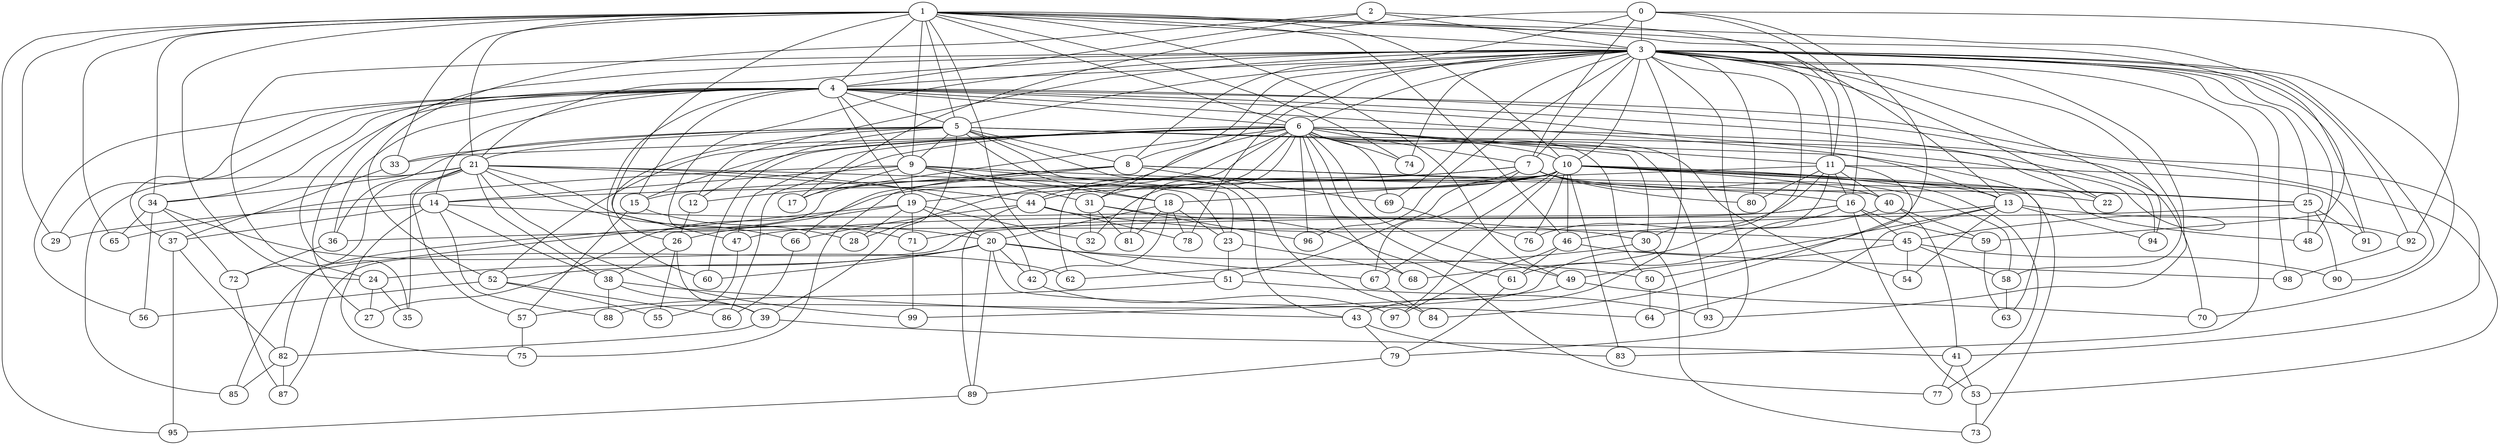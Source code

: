 strict graph "barabasi_albert_graph(100,3)" {
0;
1;
2;
3;
4;
5;
6;
7;
8;
9;
10;
11;
12;
13;
14;
15;
16;
17;
18;
19;
20;
21;
22;
23;
24;
25;
26;
27;
28;
29;
30;
31;
32;
33;
34;
35;
36;
37;
38;
39;
40;
41;
42;
43;
44;
45;
46;
47;
48;
49;
50;
51;
52;
53;
54;
55;
56;
57;
58;
59;
60;
61;
62;
63;
64;
65;
66;
67;
68;
69;
70;
71;
72;
73;
74;
75;
76;
77;
78;
79;
80;
81;
82;
83;
84;
85;
86;
87;
88;
89;
90;
91;
92;
93;
94;
95;
96;
97;
98;
99;
0 -- 3  [is_available=True, prob="0.880307932124"];
0 -- 7  [is_available=True, prob="0.942280826431"];
0 -- 8  [is_available=True, prob="0.0248190098339"];
0 -- 16  [is_available=True, prob="1.0"];
0 -- 17  [is_available=True, prob="1.0"];
0 -- 50  [is_available=True, prob="0.463686365373"];
0 -- 92  [is_available=True, prob="1.0"];
1 -- 33  [is_available=True, prob="0.0353894679308"];
1 -- 34  [is_available=True, prob="0.79595292214"];
1 -- 3  [is_available=True, prob="0.000114202725429"];
1 -- 4  [is_available=True, prob="0.377688039231"];
1 -- 5  [is_available=True, prob="0.0597604833654"];
1 -- 6  [is_available=True, prob="1.0"];
1 -- 65  [is_available=True, prob="0.841543314361"];
1 -- 9  [is_available=True, prob="0.539411564865"];
1 -- 10  [is_available=True, prob="1.0"];
1 -- 11  [is_available=True, prob="0.544152285781"];
1 -- 46  [is_available=True, prob="1.0"];
1 -- 47  [is_available=True, prob="1.0"];
1 -- 49  [is_available=True, prob="0.79113980808"];
1 -- 51  [is_available=True, prob="1.0"];
1 -- 74  [is_available=True, prob="0.540446252968"];
1 -- 21  [is_available=True, prob="0.766802825661"];
1 -- 24  [is_available=True, prob="0.97605761183"];
1 -- 59  [is_available=True, prob="0.809644523845"];
1 -- 92  [is_available=True, prob="0.738507459577"];
1 -- 29  [is_available=True, prob="1.0"];
1 -- 95  [is_available=True, prob="0.109062961735"];
2 -- 52  [is_available=True, prob="0.240639027863"];
2 -- 3  [is_available=True, prob="1.0"];
2 -- 4  [is_available=True, prob="0.95004966988"];
2 -- 13  [is_available=True, prob="0.130878555697"];
3 -- 4  [is_available=True, prob="0.114848403494"];
3 -- 5  [is_available=True, prob="0.764429985514"];
3 -- 6  [is_available=True, prob="0.38432693848"];
3 -- 7  [is_available=True, prob="0.180717899611"];
3 -- 8  [is_available=True, prob="0.0563288487543"];
3 -- 10  [is_available=True, prob="1.0"];
3 -- 11  [is_available=True, prob="0.402564708798"];
3 -- 12  [is_available=True, prob="0.452508584635"];
3 -- 20  [is_available=True, prob="0.571960719049"];
3 -- 21  [is_available=True, prob="0.4917338221"];
3 -- 22  [is_available=True, prob="1.0"];
3 -- 24  [is_available=True, prob="0.582838980006"];
3 -- 25  [is_available=True, prob="0.53046861664"];
3 -- 30  [is_available=True, prob="0.696490071276"];
3 -- 31  [is_available=True, prob="0.121827606978"];
3 -- 35  [is_available=True, prob="0.158835656862"];
3 -- 43  [is_available=True, prob="0.869216919149"];
3 -- 48  [is_available=True, prob="0.0780165318806"];
3 -- 58  [is_available=True, prob="1.0"];
3 -- 69  [is_available=True, prob="0.605366631559"];
3 -- 70  [is_available=True, prob="0.0408570455148"];
3 -- 74  [is_available=True, prob="1.0"];
3 -- 78  [is_available=True, prob="0.132676234479"];
3 -- 79  [is_available=True, prob="1.0"];
3 -- 80  [is_available=True, prob="0.915627604238"];
3 -- 83  [is_available=True, prob="0.709198057679"];
3 -- 90  [is_available=True, prob="0.575843625296"];
3 -- 91  [is_available=True, prob="1.0"];
3 -- 93  [is_available=True, prob="0.0975806804665"];
3 -- 94  [is_available=True, prob="0.71109574498"];
3 -- 96  [is_available=True, prob="0.861278068822"];
3 -- 98  [is_available=True, prob="1.0"];
4 -- 36  [is_available=True, prob="0.477257954142"];
4 -- 5  [is_available=True, prob="0.572450300302"];
4 -- 6  [is_available=True, prob="0.528122010348"];
4 -- 9  [is_available=True, prob="0.798555933262"];
4 -- 45  [is_available=True, prob="0.405878321503"];
4 -- 13  [is_available=True, prob="0.807739337494"];
4 -- 14  [is_available=True, prob="0.55944890939"];
4 -- 15  [is_available=True, prob="0.385233844327"];
4 -- 34  [is_available=True, prob="0.577072224863"];
4 -- 19  [is_available=True, prob="1.0"];
4 -- 41  [is_available=True, prob="1.0"];
4 -- 56  [is_available=True, prob="0.247759298243"];
4 -- 70  [is_available=True, prob="0.202721663345"];
4 -- 27  [is_available=True, prob="0.279614095589"];
4 -- 60  [is_available=True, prob="1.0"];
4 -- 29  [is_available=True, prob="0.429988715943"];
4 -- 94  [is_available=True, prob="0.14942114332"];
4 -- 37  [is_available=True, prob="1.0"];
5 -- 33  [is_available=True, prob="0.912722109001"];
5 -- 8  [is_available=True, prob="0.158378635823"];
5 -- 9  [is_available=True, prob="0.915156096065"];
5 -- 39  [is_available=True, prob="0.848480374492"];
5 -- 12  [is_available=True, prob="1.0"];
5 -- 43  [is_available=True, prob="1.0"];
5 -- 18  [is_available=True, prob="0.658258693135"];
5 -- 84  [is_available=True, prob="0.595643867938"];
5 -- 21  [is_available=True, prob="0.591273019219"];
5 -- 22  [is_available=True, prob="0.542058053314"];
5 -- 36  [is_available=True, prob="0.0371313752087"];
5 -- 26  [is_available=True, prob="0.619988807918"];
5 -- 63  [is_available=True, prob="0.581318038862"];
6 -- 7  [is_available=True, prob="0.792083026246"];
6 -- 10  [is_available=True, prob="0.46704039809"];
6 -- 11  [is_available=True, prob="0.291609688529"];
6 -- 15  [is_available=True, prob="0.689659448824"];
6 -- 17  [is_available=True, prob="0.492491072662"];
6 -- 28  [is_available=True, prob="0.137133121163"];
6 -- 30  [is_available=True, prob="1.0"];
6 -- 31  [is_available=True, prob="0.88029957351"];
6 -- 33  [is_available=True, prob="0.125381440255"];
6 -- 44  [is_available=True, prob="0.921764419679"];
6 -- 47  [is_available=True, prob="0.409029588744"];
6 -- 49  [is_available=True, prob="0.83115188802"];
6 -- 50  [is_available=True, prob="0.510423568407"];
6 -- 52  [is_available=True, prob="0.849893250193"];
6 -- 53  [is_available=True, prob="1.0"];
6 -- 54  [is_available=True, prob="0.94917956731"];
6 -- 60  [is_available=True, prob="0.82284147662"];
6 -- 61  [is_available=True, prob="0.610852143059"];
6 -- 62  [is_available=True, prob="0.888040029959"];
6 -- 68  [is_available=True, prob="0.230119879913"];
6 -- 69  [is_available=True, prob="0.888110075258"];
6 -- 74  [is_available=True, prob="1.0"];
6 -- 81  [is_available=True, prob="0.365500939918"];
6 -- 86  [is_available=True, prob="1.0"];
6 -- 93  [is_available=True, prob="0.772664543099"];
6 -- 96  [is_available=True, prob="0.393291110086"];
7 -- 67  [is_available=True, prob="0.694587473469"];
7 -- 14  [is_available=True, prob="0.864080187183"];
7 -- 15  [is_available=True, prob="0.401764245904"];
7 -- 80  [is_available=True, prob="0.857944939995"];
7 -- 51  [is_available=True, prob="0.0140511226998"];
7 -- 22  [is_available=True, prob="0.252022114578"];
7 -- 58  [is_available=True, prob="0.303584576957"];
8 -- 66  [is_available=True, prob="0.998199648833"];
8 -- 40  [is_available=True, prob="0.453207098443"];
8 -- 75  [is_available=True, prob="0.869561713669"];
8 -- 12  [is_available=True, prob="1.0"];
8 -- 25  [is_available=True, prob="0.554229472408"];
8 -- 69  [is_available=True, prob="0.326734181641"];
9 -- 65  [is_available=True, prob="1.0"];
9 -- 14  [is_available=True, prob="1.0"];
9 -- 16  [is_available=True, prob="0.678263765228"];
9 -- 17  [is_available=True, prob="0.380343369205"];
9 -- 18  [is_available=True, prob="0.609818888492"];
9 -- 19  [is_available=True, prob="0.964903450024"];
9 -- 23  [is_available=True, prob="0.361777075915"];
9 -- 31  [is_available=True, prob="1.0"];
10 -- 32  [is_available=True, prob="1.0"];
10 -- 83  [is_available=True, prob="0.707401059394"];
10 -- 82  [is_available=True, prob="0.222138143491"];
10 -- 97  [is_available=True, prob="1.0"];
10 -- 40  [is_available=True, prob="0.718993552239"];
10 -- 73  [is_available=True, prob="0.947210362749"];
10 -- 44  [is_available=True, prob="0.230314002907"];
10 -- 13  [is_available=True, prob="0.172418700393"];
10 -- 46  [is_available=True, prob="0.0313248981156"];
10 -- 77  [is_available=True, prob="0.768898677343"];
10 -- 48  [is_available=True, prob="0.147439245948"];
10 -- 76  [is_available=True, prob="0.488110353369"];
10 -- 18  [is_available=True, prob="1.0"];
10 -- 67  [is_available=True, prob="0.290818405184"];
10 -- 25  [is_available=True, prob="1.0"];
10 -- 27  [is_available=True, prob="0.317735554314"];
11 -- 68  [is_available=True, prob="0.94736122045"];
11 -- 40  [is_available=True, prob="1.0"];
11 -- 80  [is_available=True, prob="1.0"];
11 -- 76  [is_available=True, prob="0.319231102918"];
11 -- 16  [is_available=True, prob="0.337137212835"];
11 -- 19  [is_available=True, prob="0.17658169043"];
11 -- 84  [is_available=True, prob="0.0357541772715"];
11 -- 91  [is_available=True, prob="0.589610888032"];
12 -- 26  [is_available=True, prob="1.0"];
13 -- 64  [is_available=True, prob="0.753777547904"];
13 -- 36  [is_available=True, prob="0.284937809611"];
13 -- 54  [is_available=True, prob="0.744633675834"];
13 -- 88  [is_available=True, prob="1.0"];
13 -- 92  [is_available=True, prob="0.982577321352"];
13 -- 94  [is_available=True, prob="0.284864987613"];
14 -- 37  [is_available=True, prob="0.7243726346"];
14 -- 38  [is_available=True, prob="0.739889346441"];
14 -- 75  [is_available=True, prob="1.0"];
14 -- 88  [is_available=True, prob="0.735413079221"];
14 -- 29  [is_available=True, prob="0.425699770619"];
14 -- 30  [is_available=True, prob="0.0625167560291"];
15 -- 28  [is_available=True, prob="0.454438970249"];
15 -- 57  [is_available=True, prob="1.0"];
16 -- 45  [is_available=True, prob="0.291358593584"];
16 -- 47  [is_available=True, prob="0.700891486678"];
16 -- 53  [is_available=True, prob="0.663490342807"];
16 -- 87  [is_available=True, prob="0.400886945449"];
16 -- 59  [is_available=True, prob="0.860189547436"];
16 -- 61  [is_available=True, prob="0.832519235498"];
18 -- 78  [is_available=True, prob="0.527897369353"];
18 -- 81  [is_available=True, prob="1.0"];
18 -- 20  [is_available=True, prob="0.833300435202"];
18 -- 23  [is_available=True, prob="0.120701300869"];
18 -- 42  [is_available=True, prob="0.225018662828"];
19 -- 32  [is_available=True, prob="0.813877662442"];
19 -- 71  [is_available=True, prob="0.703332066656"];
19 -- 20  [is_available=True, prob="0.0497426709266"];
19 -- 85  [is_available=True, prob="0.637927522364"];
19 -- 26  [is_available=True, prob="1.0"];
19 -- 28  [is_available=True, prob="1.0"];
20 -- 64  [is_available=True, prob="1.0"];
20 -- 67  [is_available=True, prob="0.479085194015"];
20 -- 42  [is_available=True, prob="0.0745934885628"];
20 -- 50  [is_available=True, prob="0.520249217406"];
20 -- 52  [is_available=True, prob="0.0139756250182"];
20 -- 24  [is_available=True, prob="0.921607965346"];
20 -- 89  [is_available=True, prob="0.936729057401"];
20 -- 60  [is_available=True, prob="0.0287780073287"];
21 -- 34  [is_available=True, prob="1.0"];
21 -- 38  [is_available=True, prob="1.0"];
21 -- 71  [is_available=True, prob="0.196026094367"];
21 -- 72  [is_available=True, prob="1.0"];
21 -- 42  [is_available=True, prob="0.194752604986"];
21 -- 44  [is_available=True, prob="0.862260118235"];
21 -- 66  [is_available=True, prob="0.808288048837"];
21 -- 99  [is_available=True, prob="0.397683509523"];
21 -- 35  [is_available=True, prob="0.945493487868"];
21 -- 85  [is_available=True, prob="1.0"];
21 -- 23  [is_available=True, prob="0.378001193082"];
21 -- 57  [is_available=True, prob="1.0"];
23 -- 51  [is_available=True, prob="0.903148022161"];
23 -- 68  [is_available=True, prob="0.315176514273"];
24 -- 27  [is_available=True, prob="0.936007211749"];
24 -- 35  [is_available=True, prob="1.0"];
25 -- 71  [is_available=True, prob="0.70605005256"];
25 -- 48  [is_available=True, prob="0.204674430334"];
25 -- 90  [is_available=True, prob="0.438042393733"];
25 -- 91  [is_available=True, prob="1.0"];
26 -- 38  [is_available=True, prob="0.643673161642"];
26 -- 39  [is_available=True, prob="1.0"];
26 -- 55  [is_available=True, prob="0.33719551943"];
30 -- 62  [is_available=True, prob="0.531102070108"];
30 -- 73  [is_available=True, prob="0.0762424914093"];
31 -- 32  [is_available=True, prob="0.108840975644"];
31 -- 96  [is_available=True, prob="0.360586631723"];
31 -- 77  [is_available=True, prob="0.827748278214"];
31 -- 81  [is_available=True, prob="0.391286757657"];
33 -- 37  [is_available=True, prob="1.0"];
34 -- 65  [is_available=True, prob="0.652807597893"];
34 -- 72  [is_available=True, prob="0.857542393203"];
34 -- 56  [is_available=True, prob="0.190358861097"];
34 -- 62  [is_available=True, prob="0.691427792457"];
36 -- 72  [is_available=True, prob="0.257380841008"];
37 -- 82  [is_available=True, prob="0.713626534738"];
37 -- 95  [is_available=True, prob="0.994727592046"];
38 -- 39  [is_available=True, prob="0.386939297597"];
38 -- 43  [is_available=True, prob="0.940571984298"];
38 -- 88  [is_available=True, prob="0.104639842098"];
39 -- 41  [is_available=True, prob="1.0"];
39 -- 82  [is_available=True, prob="0.988964515591"];
40 -- 41  [is_available=True, prob="0.530738797007"];
40 -- 46  [is_available=True, prob="0.0519995572683"];
40 -- 59  [is_available=True, prob="0.398545454344"];
41 -- 53  [is_available=True, prob="0.353621448856"];
41 -- 77  [is_available=True, prob="0.860721772267"];
42 -- 97  [is_available=True, prob="0.0853997589653"];
43 -- 83  [is_available=True, prob="0.416418267238"];
43 -- 79  [is_available=True, prob="0.682112868768"];
44 -- 66  [is_available=True, prob="1.0"];
44 -- 45  [is_available=True, prob="0.375850593209"];
44 -- 78  [is_available=True, prob="0.0396687653402"];
44 -- 89  [is_available=True, prob="0.307886053154"];
45 -- 49  [is_available=True, prob="1.0"];
45 -- 54  [is_available=True, prob="0.322766234479"];
45 -- 58  [is_available=True, prob="0.0790507920595"];
45 -- 90  [is_available=True, prob="1.0"];
46 -- 98  [is_available=True, prob="1.0"];
46 -- 97  [is_available=True, prob="0.148776662557"];
46 -- 61  [is_available=True, prob="0.989270339247"];
47 -- 55  [is_available=True, prob="0.951692921776"];
49 -- 99  [is_available=True, prob="0.818864456446"];
49 -- 70  [is_available=True, prob="0.253395130806"];
50 -- 64  [is_available=True, prob="0.522687880692"];
51 -- 57  [is_available=True, prob="1.0"];
51 -- 93  [is_available=True, prob="1.0"];
52 -- 86  [is_available=True, prob="0.588593679802"];
52 -- 55  [is_available=True, prob="1.0"];
52 -- 56  [is_available=True, prob="0.729877001516"];
53 -- 73  [is_available=True, prob="1.0"];
57 -- 75  [is_available=True, prob="1.0"];
58 -- 63  [is_available=True, prob="0.0607255628823"];
59 -- 63  [is_available=True, prob="0.4899423446"];
61 -- 79  [is_available=True, prob="0.546726054906"];
66 -- 86  [is_available=True, prob="0.0913218690942"];
67 -- 84  [is_available=True, prob="0.0397367554844"];
69 -- 76  [is_available=True, prob="0.322781969309"];
71 -- 99  [is_available=True, prob="0.659496484205"];
72 -- 87  [is_available=True, prob="0.466835323378"];
79 -- 89  [is_available=True, prob="1.0"];
82 -- 87  [is_available=True, prob="0.590573753081"];
82 -- 85  [is_available=True, prob="0.760457386106"];
89 -- 95  [is_available=True, prob="0.906124904888"];
92 -- 98  [is_available=True, prob="0.0851969753602"];
}
